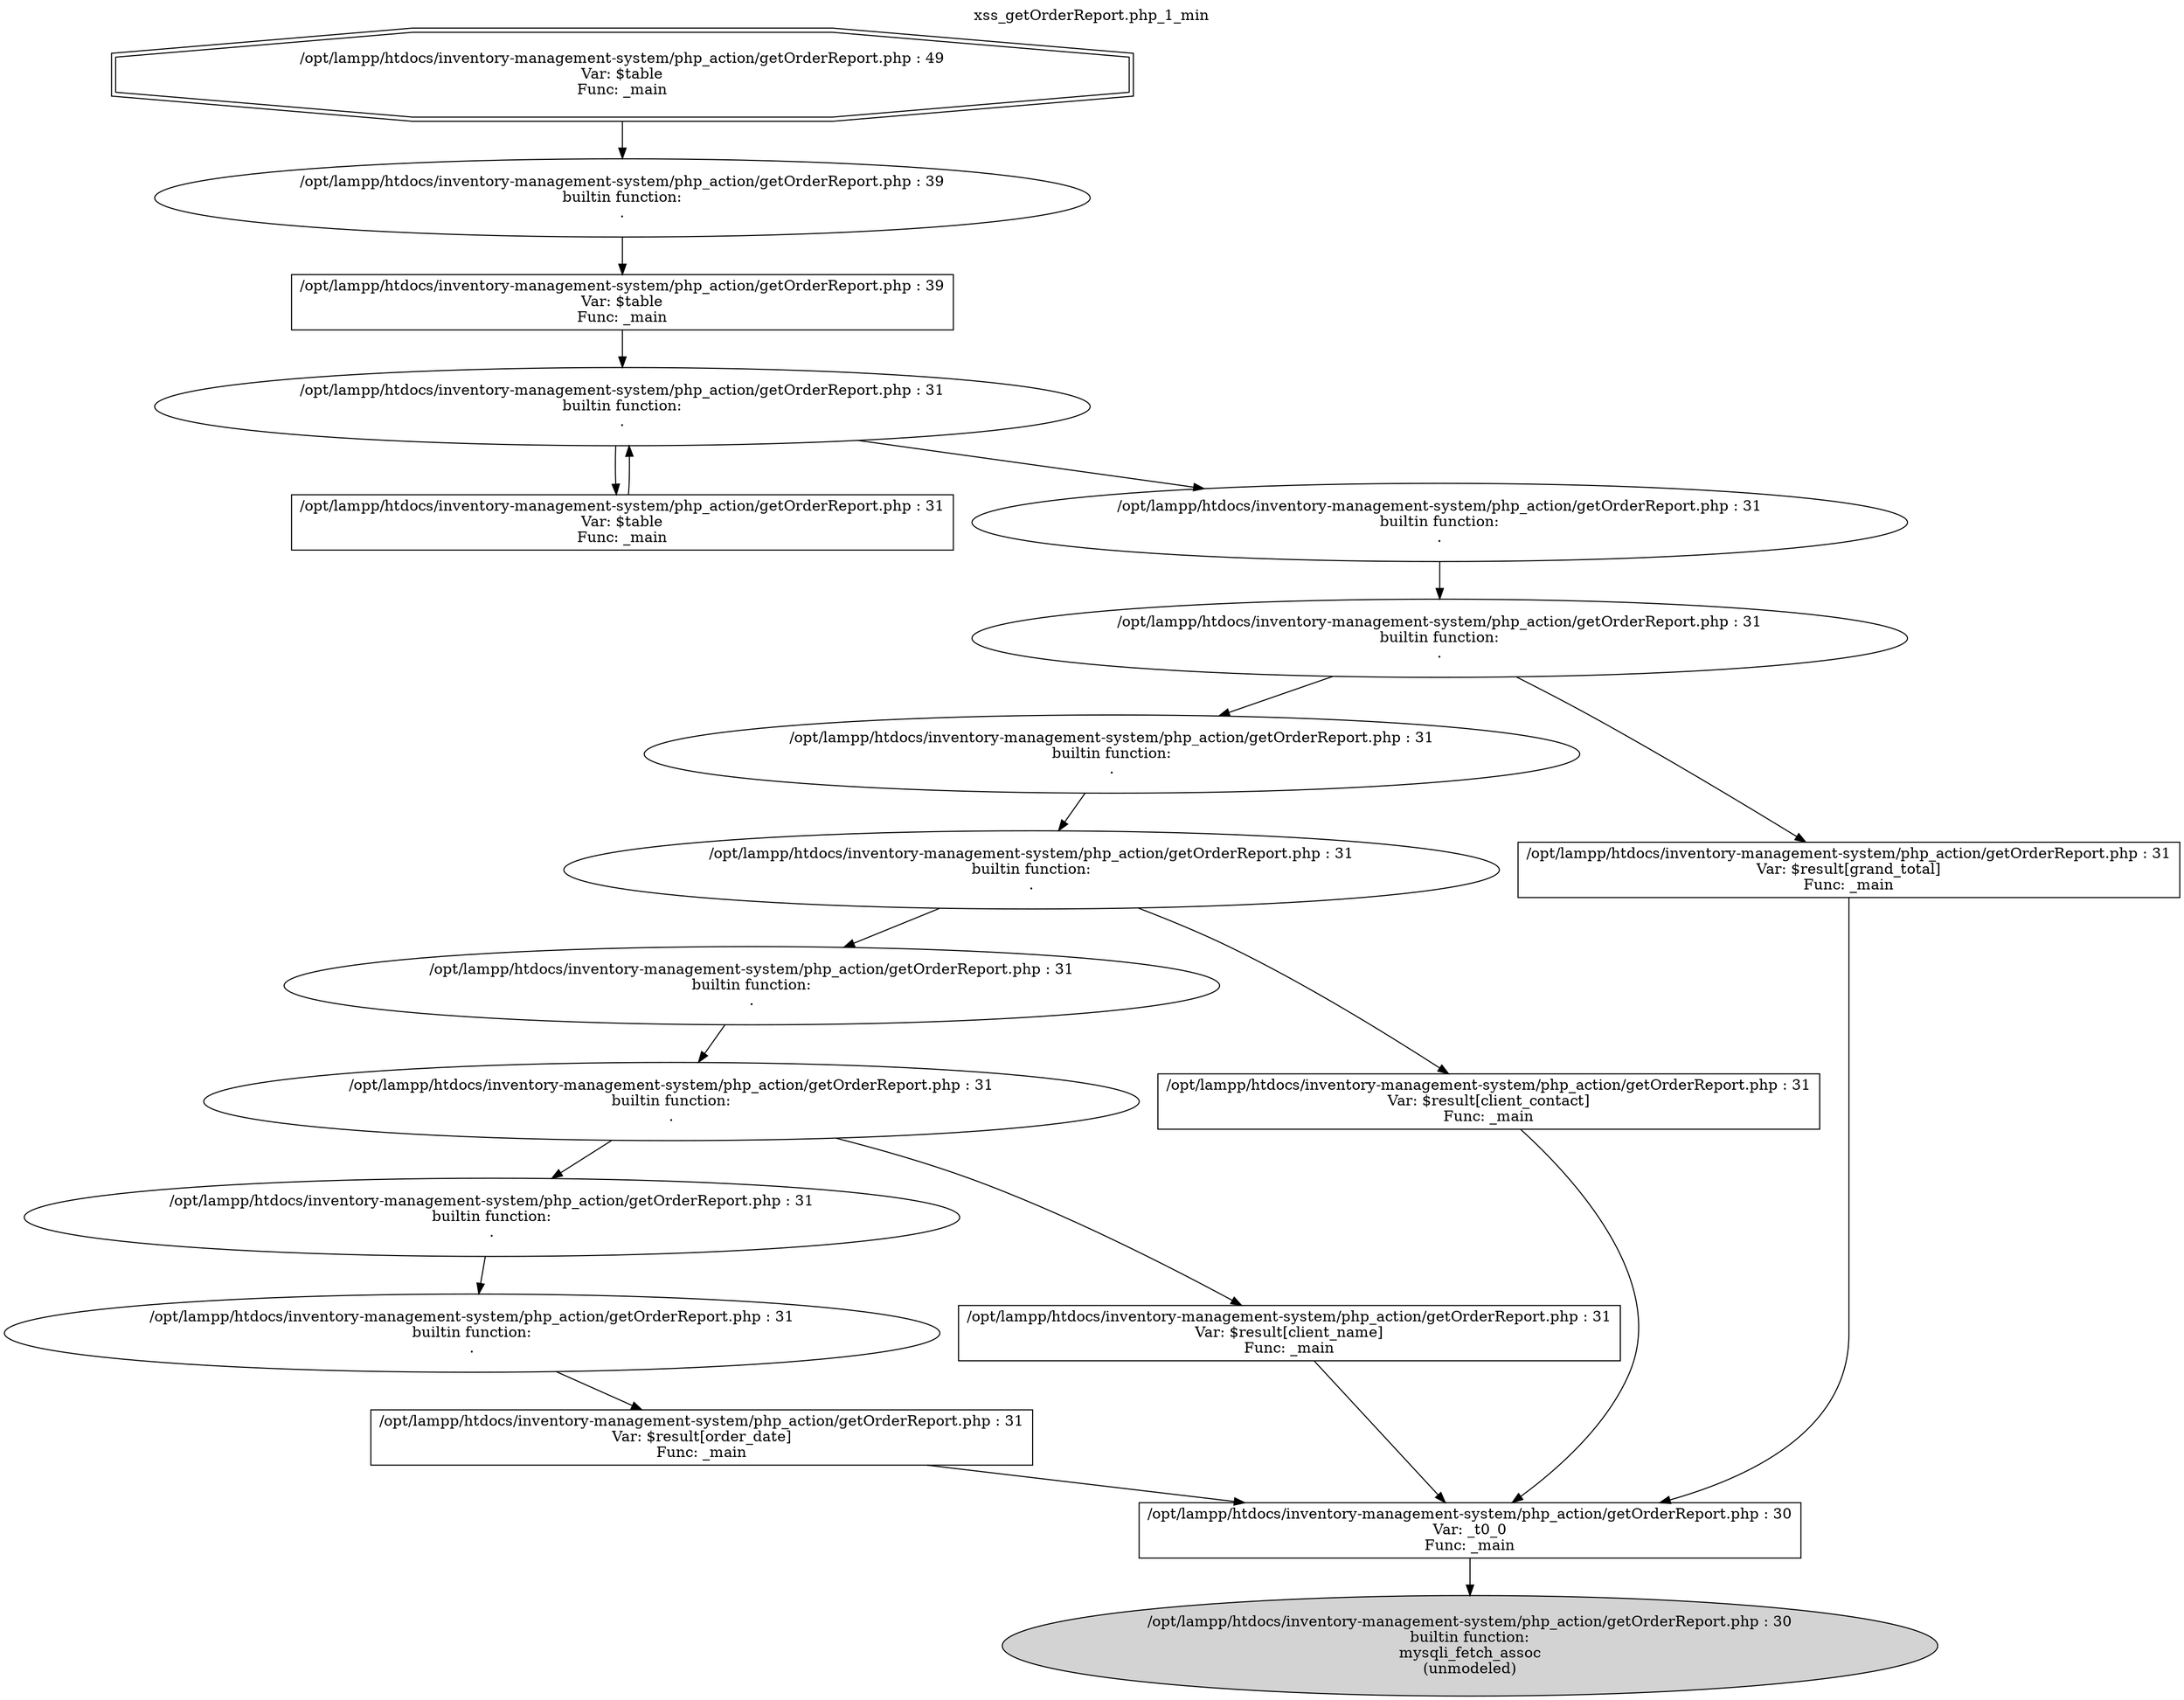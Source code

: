 digraph cfg {
  label="xss_getOrderReport.php_1_min";
  labelloc=t;
  n1 [shape=doubleoctagon, label="/opt/lampp/htdocs/inventory-management-system/php_action/getOrderReport.php : 49\nVar: $table\nFunc: _main\n"];
  n2 [shape=ellipse, label="/opt/lampp/htdocs/inventory-management-system/php_action/getOrderReport.php : 39\nbuiltin function:\n.\n"];
  n3 [shape=box, label="/opt/lampp/htdocs/inventory-management-system/php_action/getOrderReport.php : 39\nVar: $table\nFunc: _main\n"];
  n4 [shape=ellipse, label="/opt/lampp/htdocs/inventory-management-system/php_action/getOrderReport.php : 31\nbuiltin function:\n.\n"];
  n5 [shape=box, label="/opt/lampp/htdocs/inventory-management-system/php_action/getOrderReport.php : 31\nVar: $table\nFunc: _main\n"];
  n6 [shape=ellipse, label="/opt/lampp/htdocs/inventory-management-system/php_action/getOrderReport.php : 31\nbuiltin function:\n.\n"];
  n7 [shape=ellipse, label="/opt/lampp/htdocs/inventory-management-system/php_action/getOrderReport.php : 31\nbuiltin function:\n.\n"];
  n8 [shape=ellipse, label="/opt/lampp/htdocs/inventory-management-system/php_action/getOrderReport.php : 31\nbuiltin function:\n.\n"];
  n9 [shape=ellipse, label="/opt/lampp/htdocs/inventory-management-system/php_action/getOrderReport.php : 31\nbuiltin function:\n.\n"];
  n10 [shape=ellipse, label="/opt/lampp/htdocs/inventory-management-system/php_action/getOrderReport.php : 31\nbuiltin function:\n.\n"];
  n11 [shape=ellipse, label="/opt/lampp/htdocs/inventory-management-system/php_action/getOrderReport.php : 31\nbuiltin function:\n.\n"];
  n12 [shape=ellipse, label="/opt/lampp/htdocs/inventory-management-system/php_action/getOrderReport.php : 31\nbuiltin function:\n.\n"];
  n13 [shape=ellipse, label="/opt/lampp/htdocs/inventory-management-system/php_action/getOrderReport.php : 31\nbuiltin function:\n.\n"];
  n14 [shape=box, label="/opt/lampp/htdocs/inventory-management-system/php_action/getOrderReport.php : 31\nVar: $result[order_date]\nFunc: _main\n"];
  n15 [shape=box, label="/opt/lampp/htdocs/inventory-management-system/php_action/getOrderReport.php : 30\nVar: _t0_0\nFunc: _main\n"];
  n16 [shape=ellipse, label="/opt/lampp/htdocs/inventory-management-system/php_action/getOrderReport.php : 30\nbuiltin function:\nmysqli_fetch_assoc\n(unmodeled)\n",style=filled];
  n17 [shape=box, label="/opt/lampp/htdocs/inventory-management-system/php_action/getOrderReport.php : 31\nVar: $result[client_name]\nFunc: _main\n"];
  n18 [shape=box, label="/opt/lampp/htdocs/inventory-management-system/php_action/getOrderReport.php : 31\nVar: $result[client_contact]\nFunc: _main\n"];
  n19 [shape=box, label="/opt/lampp/htdocs/inventory-management-system/php_action/getOrderReport.php : 31\nVar: $result[grand_total]\nFunc: _main\n"];
  n1 -> n2;
  n2 -> n3;
  n3 -> n4;
  n4 -> n5;
  n4 -> n6;
  n5 -> n4;
  n6 -> n7;
  n7 -> n8;
  n7 -> n19;
  n8 -> n9;
  n9 -> n10;
  n9 -> n18;
  n10 -> n11;
  n11 -> n12;
  n11 -> n17;
  n12 -> n13;
  n13 -> n14;
  n14 -> n15;
  n15 -> n16;
  n17 -> n15;
  n18 -> n15;
  n19 -> n15;
}

